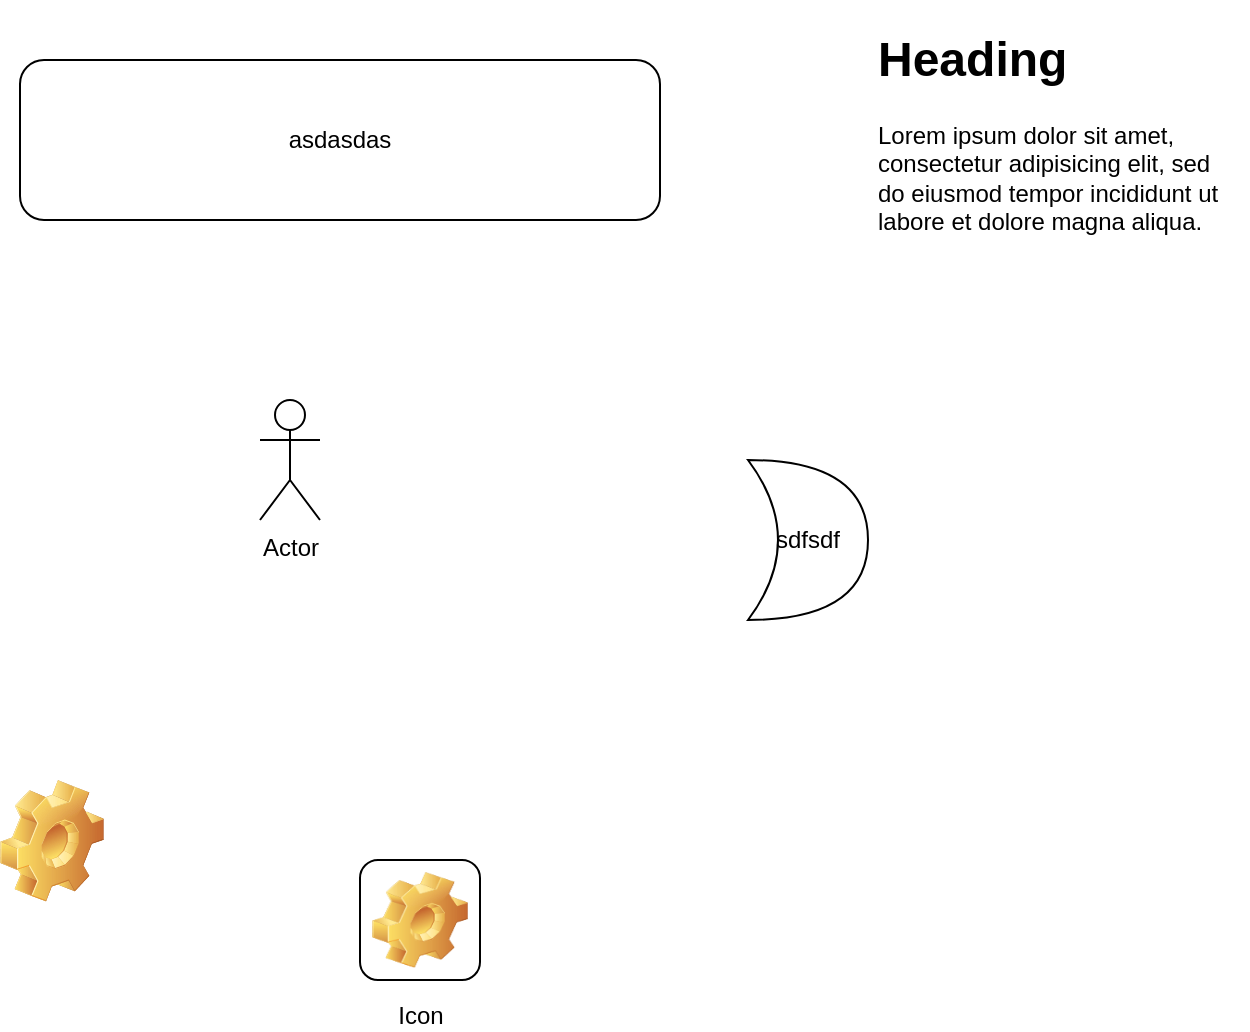 <mxfile version="21.3.2" type="github">
  <diagram name="第 1 页" id="NCwOP8Av72d3TwD3kMlm">
    <mxGraphModel dx="1434" dy="796" grid="1" gridSize="10" guides="1" tooltips="1" connect="1" arrows="1" fold="1" page="1" pageScale="1" pageWidth="827" pageHeight="1169" math="0" shadow="0">
      <root>
        <mxCell id="0" />
        <mxCell id="1" parent="0" />
        <mxCell id="-29T_YfTfn1uynGLIFqP-1" value="asdasdas" style="rounded=1;whiteSpace=wrap;html=1;" vertex="1" parent="1">
          <mxGeometry x="50" y="170" width="320" height="80" as="geometry" />
        </mxCell>
        <mxCell id="-29T_YfTfn1uynGLIFqP-2" value="sdfsdf" style="shape=xor;whiteSpace=wrap;html=1;" vertex="1" parent="1">
          <mxGeometry x="414" y="370" width="60" height="80" as="geometry" />
        </mxCell>
        <mxCell id="-29T_YfTfn1uynGLIFqP-3" value="Actor" style="shape=umlActor;verticalLabelPosition=bottom;verticalAlign=top;html=1;outlineConnect=0;" vertex="1" parent="1">
          <mxGeometry x="170" y="340" width="30" height="60" as="geometry" />
        </mxCell>
        <mxCell id="-29T_YfTfn1uynGLIFqP-4" value="&lt;h1&gt;Heading&lt;/h1&gt;&lt;p&gt;Lorem ipsum dolor sit amet, consectetur adipisicing elit, sed do eiusmod tempor incididunt ut labore et dolore magna aliqua.&lt;/p&gt;" style="text;html=1;strokeColor=none;fillColor=none;spacing=5;spacingTop=-20;whiteSpace=wrap;overflow=hidden;rounded=0;" vertex="1" parent="1">
          <mxGeometry x="474" y="150" width="190" height="120" as="geometry" />
        </mxCell>
        <mxCell id="-29T_YfTfn1uynGLIFqP-5" value="Icon" style="icon;html=1;image=img/clipart/Gear_128x128.png" vertex="1" parent="1">
          <mxGeometry x="220" y="570" width="60" height="60" as="geometry" />
        </mxCell>
        <mxCell id="-29T_YfTfn1uynGLIFqP-6" value="" style="shape=image;html=1;verticalLabelPosition=bottom;verticalAlign=top;imageAspect=1;aspect=fixed;image=img/clipart/Gear_128x128.png" vertex="1" parent="1">
          <mxGeometry x="40" y="530" width="52" height="61" as="geometry" />
        </mxCell>
      </root>
    </mxGraphModel>
  </diagram>
</mxfile>
